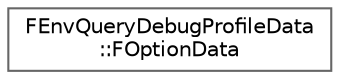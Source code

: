 digraph "Graphical Class Hierarchy"
{
 // INTERACTIVE_SVG=YES
 // LATEX_PDF_SIZE
  bgcolor="transparent";
  edge [fontname=Helvetica,fontsize=10,labelfontname=Helvetica,labelfontsize=10];
  node [fontname=Helvetica,fontsize=10,shape=box,height=0.2,width=0.4];
  rankdir="LR";
  Node0 [id="Node000000",label="FEnvQueryDebugProfileData\l::FOptionData",height=0.2,width=0.4,color="grey40", fillcolor="white", style="filled",URL="$de/db2/structFEnvQueryDebugProfileData_1_1FOptionData.html",tooltip=" "];
}
